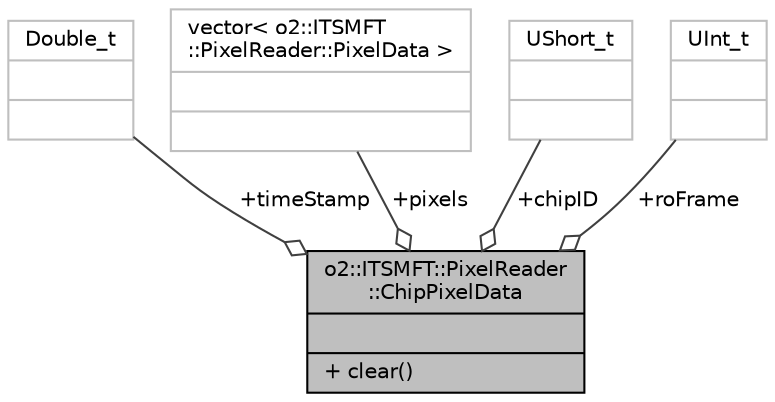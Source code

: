 digraph "o2::ITSMFT::PixelReader::ChipPixelData"
{
 // INTERACTIVE_SVG=YES
  bgcolor="transparent";
  edge [fontname="Helvetica",fontsize="10",labelfontname="Helvetica",labelfontsize="10"];
  node [fontname="Helvetica",fontsize="10",shape=record];
  Node1 [label="{o2::ITSMFT::PixelReader\l::ChipPixelData\n||+ clear()\l}",height=0.2,width=0.4,color="black", fillcolor="grey75", style="filled" fontcolor="black"];
  Node2 -> Node1 [color="grey25",fontsize="10",style="solid",label=" +timeStamp" ,arrowhead="odiamond",fontname="Helvetica"];
  Node2 [label="{Double_t\n||}",height=0.2,width=0.4,color="grey75"];
  Node3 -> Node1 [color="grey25",fontsize="10",style="solid",label=" +pixels" ,arrowhead="odiamond",fontname="Helvetica"];
  Node3 [label="{vector\< o2::ITSMFT\l::PixelReader::PixelData \>\n||}",height=0.2,width=0.4,color="grey75"];
  Node4 -> Node1 [color="grey25",fontsize="10",style="solid",label=" +chipID" ,arrowhead="odiamond",fontname="Helvetica"];
  Node4 [label="{UShort_t\n||}",height=0.2,width=0.4,color="grey75"];
  Node5 -> Node1 [color="grey25",fontsize="10",style="solid",label=" +roFrame" ,arrowhead="odiamond",fontname="Helvetica"];
  Node5 [label="{UInt_t\n||}",height=0.2,width=0.4,color="grey75"];
}
